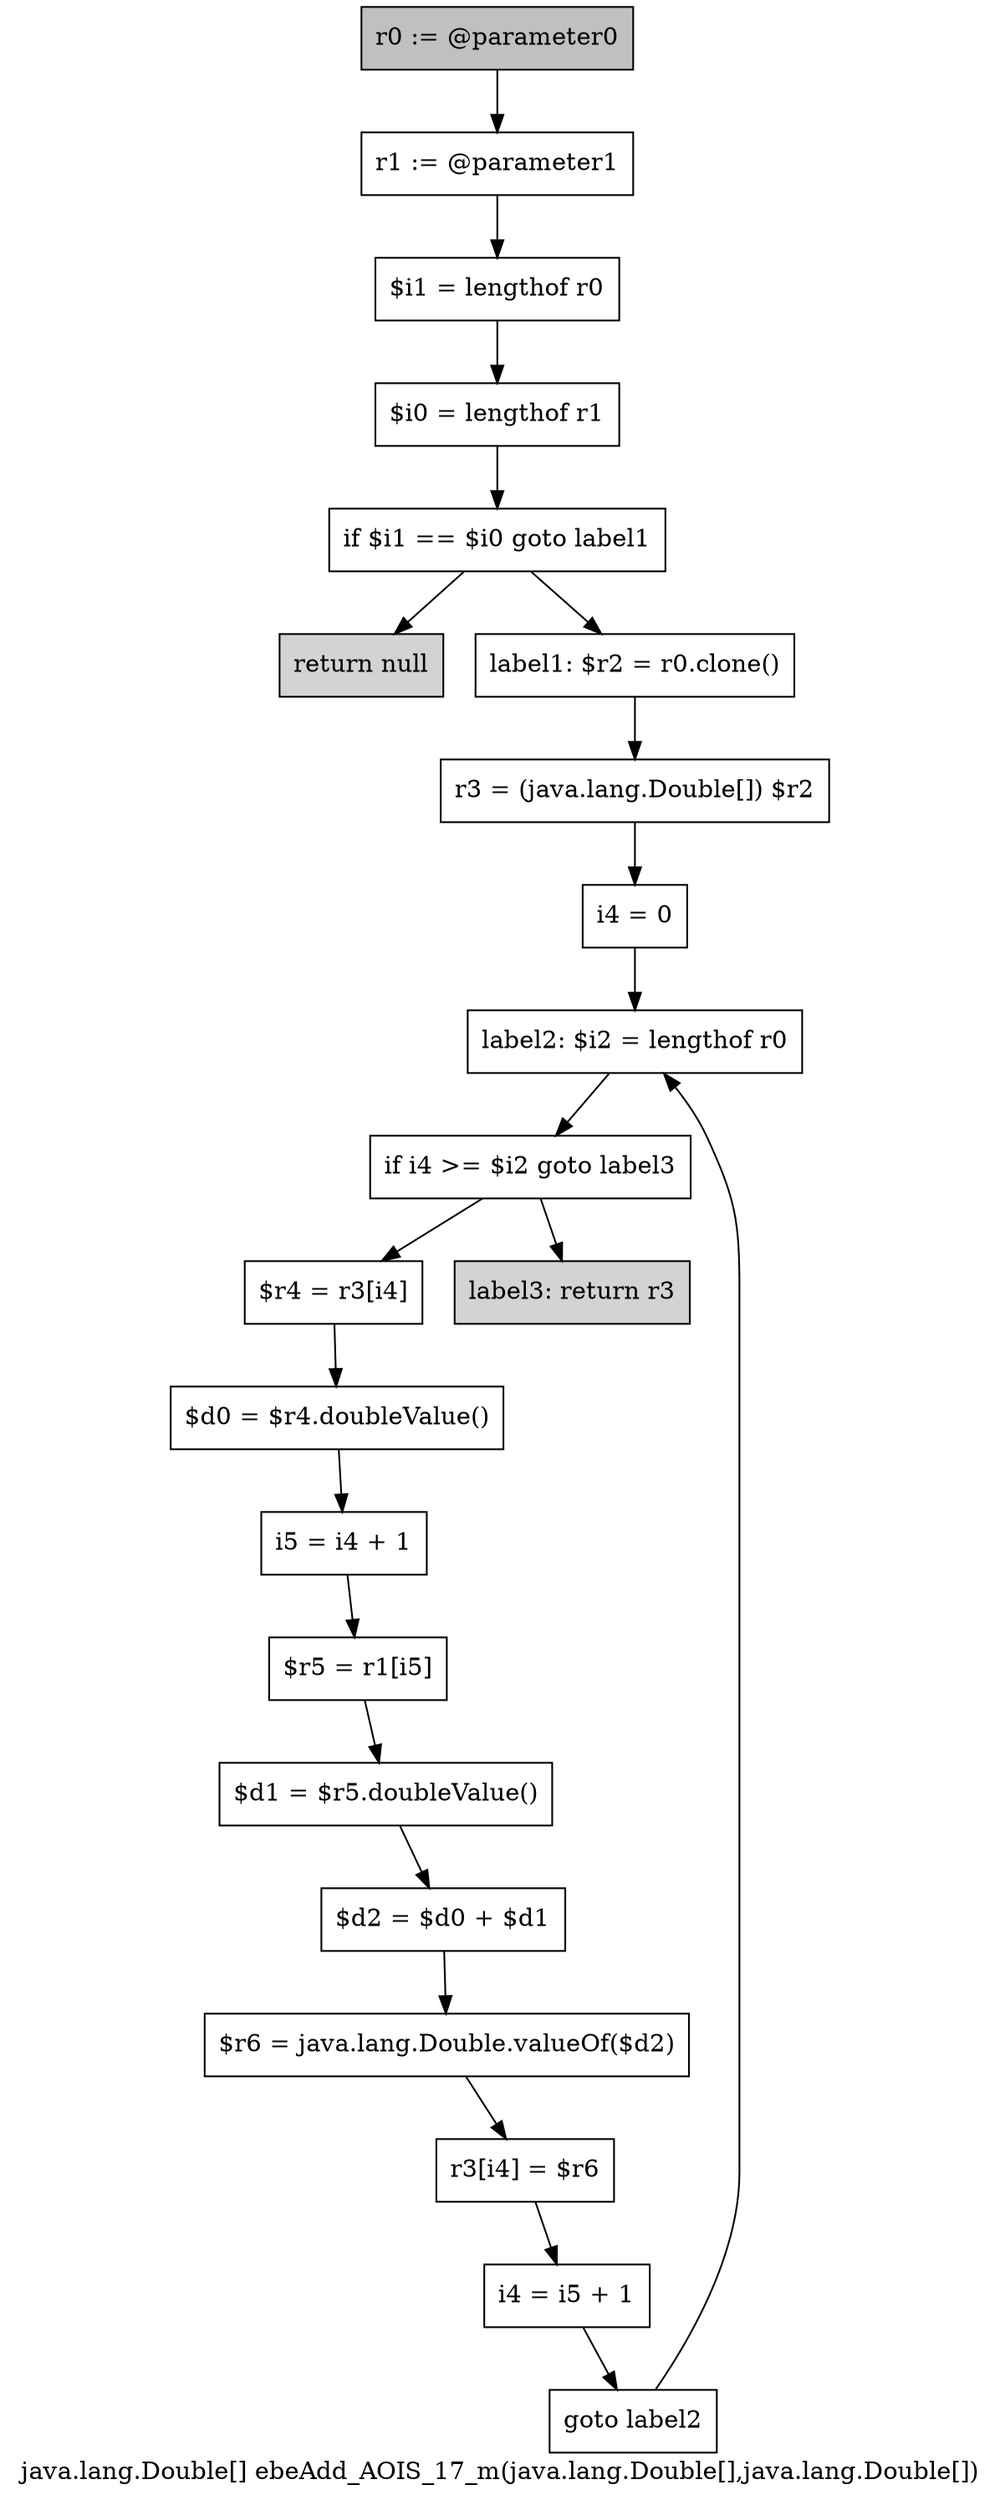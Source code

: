 digraph "java.lang.Double[] ebeAdd_AOIS_17_m(java.lang.Double[],java.lang.Double[])" {
    label="java.lang.Double[] ebeAdd_AOIS_17_m(java.lang.Double[],java.lang.Double[])";
    node [shape=box];
    "0" [style=filled,fillcolor=gray,label="r0 := @parameter0",];
    "1" [label="r1 := @parameter1",];
    "0"->"1";
    "2" [label="$i1 = lengthof r0",];
    "1"->"2";
    "3" [label="$i0 = lengthof r1",];
    "2"->"3";
    "4" [label="if $i1 == $i0 goto label1",];
    "3"->"4";
    "5" [style=filled,fillcolor=lightgray,label="return null",];
    "4"->"5";
    "6" [label="label1: $r2 = r0.clone()",];
    "4"->"6";
    "7" [label="r3 = (java.lang.Double[]) $r2",];
    "6"->"7";
    "8" [label="i4 = 0",];
    "7"->"8";
    "9" [label="label2: $i2 = lengthof r0",];
    "8"->"9";
    "10" [label="if i4 >= $i2 goto label3",];
    "9"->"10";
    "11" [label="$r4 = r3[i4]",];
    "10"->"11";
    "21" [style=filled,fillcolor=lightgray,label="label3: return r3",];
    "10"->"21";
    "12" [label="$d0 = $r4.doubleValue()",];
    "11"->"12";
    "13" [label="i5 = i4 + 1",];
    "12"->"13";
    "14" [label="$r5 = r1[i5]",];
    "13"->"14";
    "15" [label="$d1 = $r5.doubleValue()",];
    "14"->"15";
    "16" [label="$d2 = $d0 + $d1",];
    "15"->"16";
    "17" [label="$r6 = java.lang.Double.valueOf($d2)",];
    "16"->"17";
    "18" [label="r3[i4] = $r6",];
    "17"->"18";
    "19" [label="i4 = i5 + 1",];
    "18"->"19";
    "20" [label="goto label2",];
    "19"->"20";
    "20"->"9";
}
